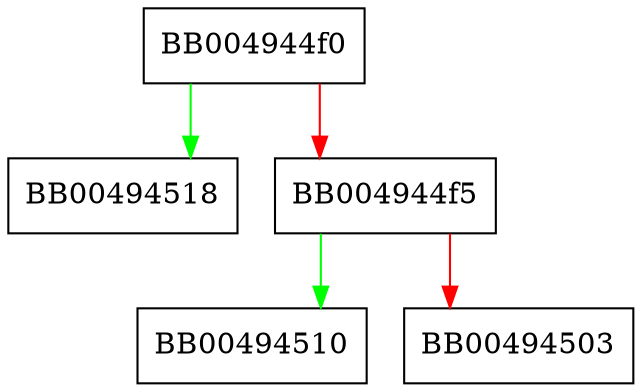 digraph ssl_evp_cipher_free {
  node [shape="box"];
  graph [splines=ortho];
  BB004944f0 -> BB00494518 [color="green"];
  BB004944f0 -> BB004944f5 [color="red"];
  BB004944f5 -> BB00494510 [color="green"];
  BB004944f5 -> BB00494503 [color="red"];
}